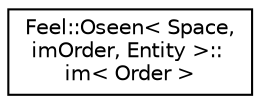digraph "Graphical Class Hierarchy"
{
 // LATEX_PDF_SIZE
  edge [fontname="Helvetica",fontsize="10",labelfontname="Helvetica",labelfontsize="10"];
  node [fontname="Helvetica",fontsize="10",shape=record];
  rankdir="LR";
  Node0 [label="Feel::Oseen\< Space,\l imOrder, Entity \>::\lim\< Order \>",height=0.2,width=0.4,color="black", fillcolor="white", style="filled",URL="$structFeel_1_1Oseen_1_1im.html",tooltip=" "];
}

